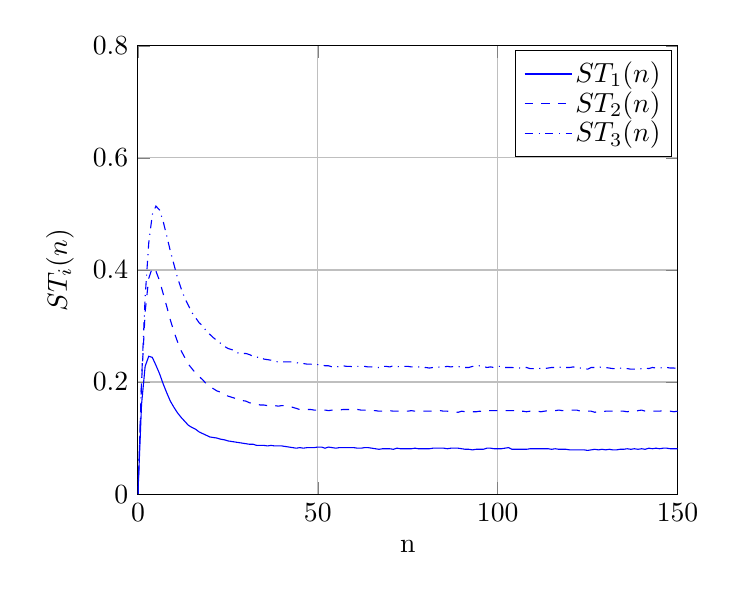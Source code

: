 \pgfplotsset{every axis legend/.append style={at={(0.99,0.99)},anchor=north east,
  shape=rectangle,fill=white,draw=black,
  inner xsep=3pt,inner ysep=3pt,nodes={inner sep=1pt,text depth=0.12em}
 }
}
\begin{tikzpicture}
  \begin{axis}[
    xlabel=n,ylabel=$ST_i(n)$,xmin=0,xmax=150,
    ymin=0,ymax=0.8,grid=major,xtick={0, 50, 100, 150}]
    \addplot[blue,mark=none]  coordinates {
      (0,0)
      (1,0.16)
(2,0.228)
(3,0.246)
(4,0.244)
(5,0.23)
(6,0.215)
(7,0.197)
(8,0.181)
(9,0.166)
(10,0.155)
(11,0.145)
(12,0.137)
(13,0.13)
(14,0.123)
(15,0.119)
(16,0.116)
(17,0.111)
(18,0.108)
(19,0.105)
(20,0.102)
(21,0.101)
(22,0.1)
(23,0.098)
(24,0.097)
(25,0.095)
(26,0.094)
(27,0.093)
(28,0.092)
(29,0.091)
(30,0.09)
(31,0.089)
(32,0.089)
(33,0.087)
(34,0.087)
(35,0.087)
(36,0.086)
(37,0.087)
(38,0.086)
(39,0.086)
(40,0.086)
(41,0.085)
(42,0.084)
(43,0.083)
(44,0.082)
(45,0.083)
(46,0.082)
(47,0.083)
(48,0.083)
(49,0.083)
(50,0.084)
(51,0.084)
(52,0.082)
(53,0.084)
(54,0.083)
(55,0.082)
(56,0.083)
(57,0.083)
(58,0.083)
(59,0.083)
(60,0.083)
(61,0.082)
(62,0.082)
(63,0.083)
(64,0.083)
(65,0.082)
(66,0.081)
(67,0.08)
(68,0.081)
(69,0.081)
(70,0.081)
(71,0.08)
(72,0.082)
(73,0.081)
(74,0.081)
(75,0.081)
(76,0.081)
(77,0.082)
(78,0.081)
(79,0.081)
(80,0.081)
(81,0.081)
(82,0.082)
(83,0.082)
(84,0.082)
(85,0.082)
(86,0.081)
(87,0.082)
(88,0.082)
(89,0.082)
(90,0.081)
(91,0.08)
(92,0.08)
(93,0.079)
(94,0.08)
(95,0.08)
(96,0.08)
(97,0.082)
(98,0.082)
(99,0.081)
(100,0.081)
(101,0.081)
(102,0.082)
(103,0.083)
(104,0.08)
(105,0.08)
(106,0.08)
(107,0.08)
(108,0.08)
(109,0.081)
(110,0.081)
(111,0.081)
(112,0.081)
(113,0.081)
(114,0.081)
(115,0.08)
(116,0.081)
(117,0.08)
(118,0.08)
(119,0.08)
(120,0.079)
(121,0.079)
(122,0.079)
(123,0.079)
(124,0.079)
(125,0.078)
(126,0.079)
(127,0.08)
(128,0.079)
(129,0.08)
(130,0.079)
(131,0.08)
(132,0.079)
(133,0.079)
(134,0.08)
(135,0.08)
(136,0.081)
(137,0.08)
(138,0.081)
(139,0.08)
(140,0.081)
(141,0.08)
(142,0.082)
(143,0.081)
(144,0.082)
(145,0.081)
(146,0.082)
(147,0.082)
(148,0.081)
(149,0.081)
(150,0.081)
    };
    \addplot[blue,mark=none,dashed]  coordinates {
    (0,0)
    (1,0.198)
(2,0.325)
(3,0.385)
(4,0.404)
(5,0.398)
(6,0.381)
(7,0.358)
(8,0.335)
(9,0.311)
(10,0.29)
(11,0.272)
(12,0.256)
(13,0.244)
(14,0.232)
(15,0.224)
(16,0.216)
(17,0.21)
(18,0.204)
(19,0.197)
(20,0.192)
(21,0.188)
(22,0.184)
(23,0.182)
(24,0.178)
(25,0.175)
(26,0.173)
(27,0.171)
(28,0.17)
(29,0.167)
(30,0.166)
(31,0.163)
(32,0.162)
(33,0.161)
(34,0.159)
(35,0.159)
(36,0.158)
(37,0.159)
(38,0.158)
(39,0.157)
(40,0.158)
(41,0.158)
(42,0.156)
(43,0.155)
(44,0.153)
(45,0.151)
(46,0.15)
(47,0.151)
(48,0.151)
(49,0.15)
(50,0.15)
(51,0.15)
(52,0.15)
(53,0.149)
(54,0.15)
(55,0.15)
(56,0.15)
(57,0.151)
(58,0.151)
(59,0.151)
(60,0.15)
(61,0.151)
(62,0.15)
(63,0.15)
(64,0.149)
(65,0.149)
(66,0.149)
(67,0.148)
(68,0.148)
(69,0.148)
(70,0.149)
(71,0.148)
(72,0.148)
(73,0.148)
(74,0.148)
(75,0.148)
(76,0.149)
(77,0.148)
(78,0.148)
(79,0.148)
(80,0.148)
(81,0.148)
(82,0.148)
(83,0.148)
(84,0.149)
(85,0.148)
(86,0.148)
(87,0.147)
(88,0.147)
(89,0.146)
(90,0.148)
(91,0.147)
(92,0.148)
(93,0.147)
(94,0.147)
(95,0.148)
(96,0.147)
(97,0.149)
(98,0.149)
(99,0.149)
(100,0.149)
(101,0.149)
(102,0.149)
(103,0.149)
(104,0.149)
(105,0.149)
(106,0.147)
(107,0.148)
(108,0.147)
(109,0.148)
(110,0.148)
(111,0.148)
(112,0.147)
(113,0.148)
(114,0.149)
(115,0.149)
(116,0.149)
(117,0.15)
(118,0.149)
(119,0.15)
(120,0.15)
(121,0.15)
(122,0.15)
(123,0.148)
(124,0.148)
(125,0.148)
(126,0.148)
(127,0.146)
(128,0.148)
(129,0.147)
(130,0.148)
(131,0.148)
(132,0.148)
(133,0.147)
(134,0.148)
(135,0.148)
(136,0.147)
(137,0.148)
(138,0.147)
(139,0.149)
(140,0.15)
(141,0.148)
(142,0.147)
(143,0.148)
(144,0.148)
(145,0.148)
(146,0.149)
(147,0.148)
(148,0.148)
(149,0.147)
(150,0.148)
    };
    \addplot[blue,mark=none,dashdotted]  coordinates {
      (0,0)
      (1,0.202)
(2,0.351)
(3,0.448)
(4,0.499)
(5,0.514)
(6,0.507)
(7,0.487)
(8,0.461)
(9,0.434)
(10,0.41)
(11,0.386)
(12,0.367)
(13,0.35)
(14,0.337)
(15,0.324)
(16,0.315)
(17,0.306)
(18,0.3)
(19,0.291)
(20,0.285)
(21,0.279)
(22,0.274)
(23,0.269)
(24,0.264)
(25,0.26)
(26,0.258)
(27,0.256)
(28,0.251)
(29,0.251)
(30,0.251)
(31,0.249)
(32,0.246)
(33,0.244)
(34,0.245)
(35,0.241)
(36,0.24)
(37,0.239)
(38,0.237)
(39,0.236)
(40,0.236)
(41,0.236)
(42,0.236)
(43,0.236)
(44,0.235)
(45,0.233)
(46,0.233)
(47,0.232)
(48,0.232)
(49,0.231)
(50,0.231)
(51,0.231)
(52,0.229)
(53,0.229)
(54,0.227)
(55,0.228)
(56,0.227)
(57,0.229)
(58,0.228)
(59,0.228)
(60,0.227)
(61,0.228)
(62,0.228)
(63,0.228)
(64,0.227)
(65,0.227)
(66,0.226)
(67,0.226)
(68,0.228)
(69,0.228)
(70,0.227)
(71,0.229)
(72,0.228)
(73,0.227)
(74,0.228)
(75,0.228)
(76,0.227)
(77,0.227)
(78,0.227)
(79,0.225)
(80,0.226)
(81,0.225)
(82,0.226)
(83,0.226)
(84,0.227)
(85,0.227)
(86,0.228)
(87,0.227)
(88,0.228)
(89,0.228)
(90,0.226)
(91,0.226)
(92,0.226)
(93,0.228)
(94,0.228)
(95,0.229)
(96,0.228)
(97,0.226)
(98,0.227)
(99,0.226)
(100,0.228)
(101,0.228)
(102,0.226)
(103,0.226)
(104,0.226)
(105,0.225)
(106,0.225)
(107,0.226)
(108,0.226)
(109,0.224)
(110,0.224)
(111,0.225)
(112,0.224)
(113,0.224)
(114,0.225)
(115,0.226)
(116,0.226)
(117,0.226)
(118,0.227)
(119,0.226)
(120,0.226)
(121,0.227)
(122,0.225)
(123,0.225)
(124,0.224)
(125,0.223)
(126,0.226)
(127,0.226)
(128,0.226)
(129,0.227)
(130,0.226)
(131,0.225)
(132,0.224)
(133,0.224)
(134,0.225)
(135,0.224)
(136,0.224)
(137,0.223)
(138,0.223)
(139,0.223)
(140,0.224)
(141,0.225)
(142,0.224)
(143,0.226)
(144,0.225)
(145,0.225)
(146,0.226)
(147,0.226)
(148,0.225)
(149,0.225)
(150,0.224)
    };
    \legend{$ST_1(n)$,$ST_2(n)$,$ST_3(n)$}
  \end{axis}
\end{tikzpicture}